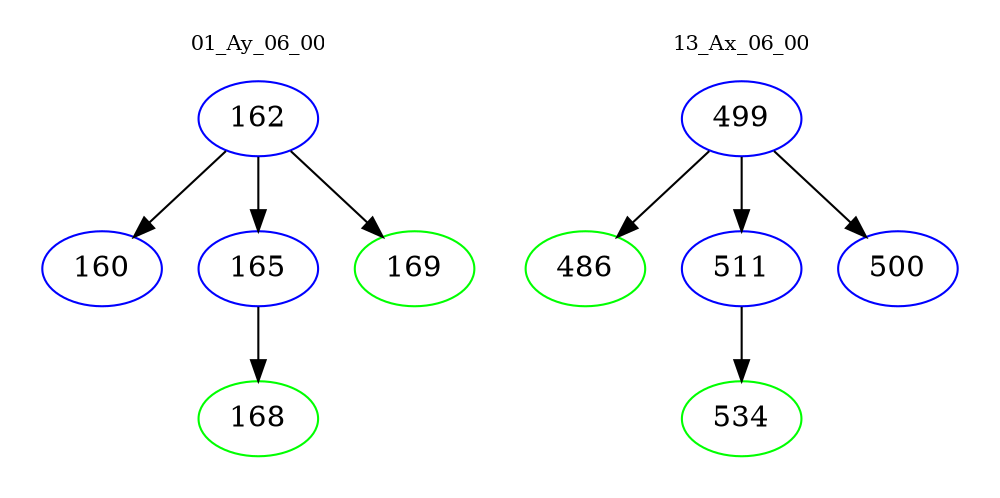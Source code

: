 digraph{
subgraph cluster_0 {
color = white
label = "01_Ay_06_00";
fontsize=10;
T0_162 [label="162", color="blue"]
T0_162 -> T0_160 [color="black"]
T0_160 [label="160", color="blue"]
T0_162 -> T0_165 [color="black"]
T0_165 [label="165", color="blue"]
T0_165 -> T0_168 [color="black"]
T0_168 [label="168", color="green"]
T0_162 -> T0_169 [color="black"]
T0_169 [label="169", color="green"]
}
subgraph cluster_1 {
color = white
label = "13_Ax_06_00";
fontsize=10;
T1_499 [label="499", color="blue"]
T1_499 -> T1_486 [color="black"]
T1_486 [label="486", color="green"]
T1_499 -> T1_511 [color="black"]
T1_511 [label="511", color="blue"]
T1_511 -> T1_534 [color="black"]
T1_534 [label="534", color="green"]
T1_499 -> T1_500 [color="black"]
T1_500 [label="500", color="blue"]
}
}
